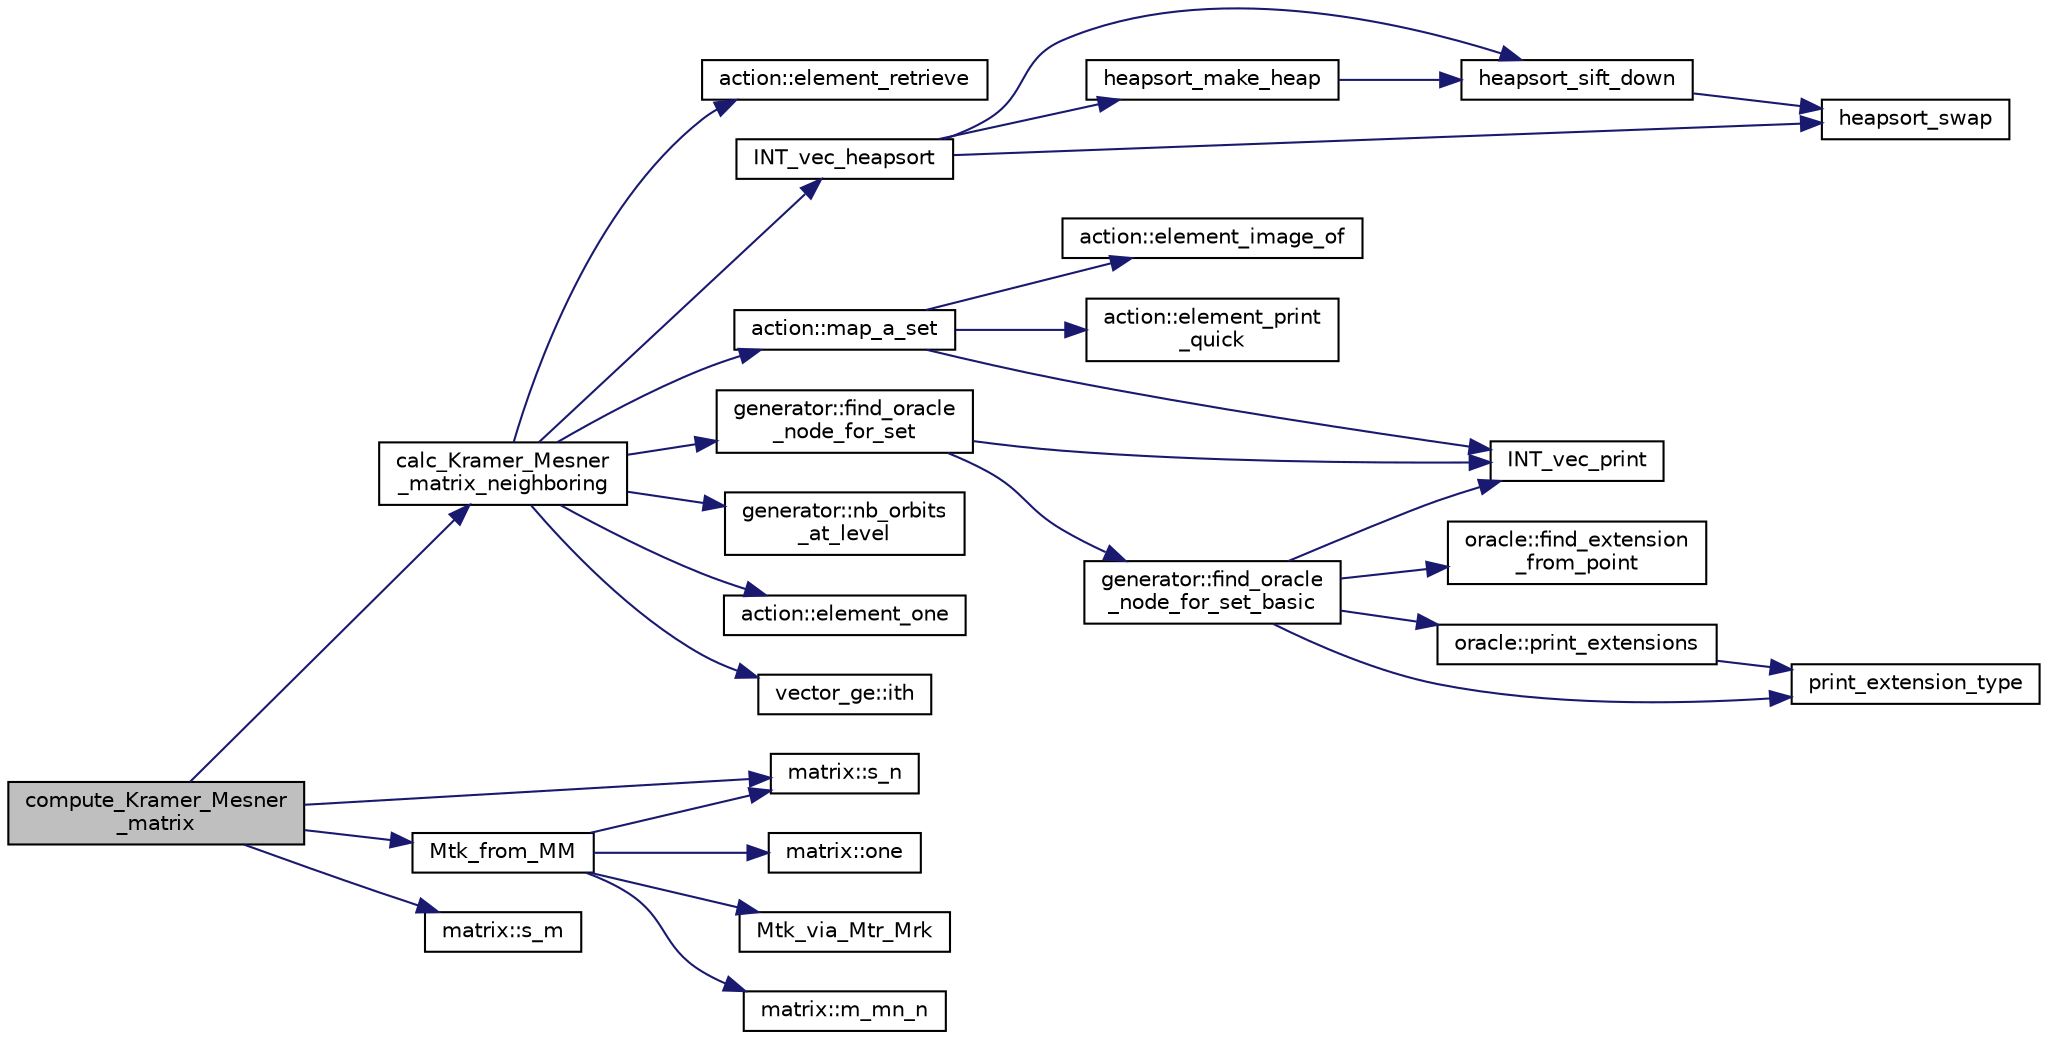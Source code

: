 digraph "compute_Kramer_Mesner_matrix"
{
  edge [fontname="Helvetica",fontsize="10",labelfontname="Helvetica",labelfontsize="10"];
  node [fontname="Helvetica",fontsize="10",shape=record];
  rankdir="LR";
  Node2073 [label="compute_Kramer_Mesner\l_matrix",height=0.2,width=0.4,color="black", fillcolor="grey75", style="filled", fontcolor="black"];
  Node2073 -> Node2074 [color="midnightblue",fontsize="10",style="solid",fontname="Helvetica"];
  Node2074 [label="calc_Kramer_Mesner\l_matrix_neighboring",height=0.2,width=0.4,color="black", fillcolor="white", style="filled",URL="$d3/dfb/discreta__global_8_c.html#a6b625d682466fc26907c21e23a378cf8"];
  Node2074 -> Node2075 [color="midnightblue",fontsize="10",style="solid",fontname="Helvetica"];
  Node2075 [label="generator::nb_orbits\l_at_level",height=0.2,width=0.4,color="black", fillcolor="white", style="filled",URL="$d7/d73/classgenerator.html#a020f3d8378448310d044a4a24fadf301"];
  Node2074 -> Node2076 [color="midnightblue",fontsize="10",style="solid",fontname="Helvetica"];
  Node2076 [label="action::element_one",height=0.2,width=0.4,color="black", fillcolor="white", style="filled",URL="$d2/d86/classaction.html#a780a105daf04d6d1fe7e2f63b3c88e3b"];
  Node2074 -> Node2077 [color="midnightblue",fontsize="10",style="solid",fontname="Helvetica"];
  Node2077 [label="vector_ge::ith",height=0.2,width=0.4,color="black", fillcolor="white", style="filled",URL="$d4/d6e/classvector__ge.html#a1ff002e8b746a9beb119d57dcd4a15ff"];
  Node2074 -> Node2078 [color="midnightblue",fontsize="10",style="solid",fontname="Helvetica"];
  Node2078 [label="action::element_retrieve",height=0.2,width=0.4,color="black", fillcolor="white", style="filled",URL="$d2/d86/classaction.html#ad28f6f8810ffbad64c1490f78e51e2b1"];
  Node2074 -> Node2079 [color="midnightblue",fontsize="10",style="solid",fontname="Helvetica"];
  Node2079 [label="action::map_a_set",height=0.2,width=0.4,color="black", fillcolor="white", style="filled",URL="$d2/d86/classaction.html#a600e542e5aeca2a46f18110e027947e0"];
  Node2079 -> Node2080 [color="midnightblue",fontsize="10",style="solid",fontname="Helvetica"];
  Node2080 [label="action::element_print\l_quick",height=0.2,width=0.4,color="black", fillcolor="white", style="filled",URL="$d2/d86/classaction.html#a4844680cf6750396f76494a28655265b"];
  Node2079 -> Node2081 [color="midnightblue",fontsize="10",style="solid",fontname="Helvetica"];
  Node2081 [label="INT_vec_print",height=0.2,width=0.4,color="black", fillcolor="white", style="filled",URL="$df/dbf/sajeeb_8_c.html#a79a5901af0b47dd0d694109543c027fe"];
  Node2079 -> Node2082 [color="midnightblue",fontsize="10",style="solid",fontname="Helvetica"];
  Node2082 [label="action::element_image_of",height=0.2,width=0.4,color="black", fillcolor="white", style="filled",URL="$d2/d86/classaction.html#ae09559d4537a048fc860f8a74a31393d"];
  Node2074 -> Node2083 [color="midnightblue",fontsize="10",style="solid",fontname="Helvetica"];
  Node2083 [label="INT_vec_heapsort",height=0.2,width=0.4,color="black", fillcolor="white", style="filled",URL="$d5/de2/foundations_2data__structures_2data__structures_8h.html#a3590ad9987f801fbfc94634300182f39"];
  Node2083 -> Node2084 [color="midnightblue",fontsize="10",style="solid",fontname="Helvetica"];
  Node2084 [label="heapsort_make_heap",height=0.2,width=0.4,color="black", fillcolor="white", style="filled",URL="$d4/dd7/sorting_8_c.html#a42f24453d7d77eeb1338ebd1a13cfdbb"];
  Node2084 -> Node2085 [color="midnightblue",fontsize="10",style="solid",fontname="Helvetica"];
  Node2085 [label="heapsort_sift_down",height=0.2,width=0.4,color="black", fillcolor="white", style="filled",URL="$d4/dd7/sorting_8_c.html#a65cbb1a6a3f01f511673705437ddc18b"];
  Node2085 -> Node2086 [color="midnightblue",fontsize="10",style="solid",fontname="Helvetica"];
  Node2086 [label="heapsort_swap",height=0.2,width=0.4,color="black", fillcolor="white", style="filled",URL="$d4/dd7/sorting_8_c.html#a8f048362e6065297b19b6975bcbbfcc6"];
  Node2083 -> Node2086 [color="midnightblue",fontsize="10",style="solid",fontname="Helvetica"];
  Node2083 -> Node2085 [color="midnightblue",fontsize="10",style="solid",fontname="Helvetica"];
  Node2074 -> Node2087 [color="midnightblue",fontsize="10",style="solid",fontname="Helvetica"];
  Node2087 [label="generator::find_oracle\l_node_for_set",height=0.2,width=0.4,color="black", fillcolor="white", style="filled",URL="$d7/d73/classgenerator.html#acdf58f4d0bdb6a88af63cdd5fb5d6bff"];
  Node2087 -> Node2081 [color="midnightblue",fontsize="10",style="solid",fontname="Helvetica"];
  Node2087 -> Node2088 [color="midnightblue",fontsize="10",style="solid",fontname="Helvetica"];
  Node2088 [label="generator::find_oracle\l_node_for_set_basic",height=0.2,width=0.4,color="black", fillcolor="white", style="filled",URL="$d7/d73/classgenerator.html#aef74bcab80fb84791767d56f6cc1464f"];
  Node2088 -> Node2081 [color="midnightblue",fontsize="10",style="solid",fontname="Helvetica"];
  Node2088 -> Node2089 [color="midnightblue",fontsize="10",style="solid",fontname="Helvetica"];
  Node2089 [label="oracle::find_extension\l_from_point",height=0.2,width=0.4,color="black", fillcolor="white", style="filled",URL="$d7/da7/classoracle.html#aa6091b5a2260435d706a61ddc06ad1a4"];
  Node2088 -> Node2090 [color="midnightblue",fontsize="10",style="solid",fontname="Helvetica"];
  Node2090 [label="oracle::print_extensions",height=0.2,width=0.4,color="black", fillcolor="white", style="filled",URL="$d7/da7/classoracle.html#a6ea212ee0158a6c6146d54f79ba0e9f3"];
  Node2090 -> Node2091 [color="midnightblue",fontsize="10",style="solid",fontname="Helvetica"];
  Node2091 [label="print_extension_type",height=0.2,width=0.4,color="black", fillcolor="white", style="filled",URL="$da/d10/other_8h.html#ab39242254c1c0bce13010118473d8c74"];
  Node2088 -> Node2091 [color="midnightblue",fontsize="10",style="solid",fontname="Helvetica"];
  Node2073 -> Node2092 [color="midnightblue",fontsize="10",style="solid",fontname="Helvetica"];
  Node2092 [label="Mtk_from_MM",height=0.2,width=0.4,color="black", fillcolor="white", style="filled",URL="$d3/dfb/discreta__global_8_c.html#afeecbc8a2b22f56f2148e646622f0c1e"];
  Node2092 -> Node2093 [color="midnightblue",fontsize="10",style="solid",fontname="Helvetica"];
  Node2093 [label="matrix::s_n",height=0.2,width=0.4,color="black", fillcolor="white", style="filled",URL="$d1/d8d/classmatrix.html#a35f5321a5615451fdc8be7b953f8ac8b"];
  Node2092 -> Node2094 [color="midnightblue",fontsize="10",style="solid",fontname="Helvetica"];
  Node2094 [label="matrix::m_mn_n",height=0.2,width=0.4,color="black", fillcolor="white", style="filled",URL="$d1/d8d/classmatrix.html#ae9a8cf19bd93428639950725edbd2271"];
  Node2092 -> Node2095 [color="midnightblue",fontsize="10",style="solid",fontname="Helvetica"];
  Node2095 [label="matrix::one",height=0.2,width=0.4,color="black", fillcolor="white", style="filled",URL="$d1/d8d/classmatrix.html#a780b461503be22827c4fdca66f779be1"];
  Node2092 -> Node2096 [color="midnightblue",fontsize="10",style="solid",fontname="Helvetica"];
  Node2096 [label="Mtk_via_Mtr_Mrk",height=0.2,width=0.4,color="black", fillcolor="white", style="filled",URL="$d3/dfb/discreta__global_8_c.html#aa6aacd4c5ccef6b0e0f88c17e428f2b5"];
  Node2073 -> Node2097 [color="midnightblue",fontsize="10",style="solid",fontname="Helvetica"];
  Node2097 [label="matrix::s_m",height=0.2,width=0.4,color="black", fillcolor="white", style="filled",URL="$d1/d8d/classmatrix.html#afeb2e29600e68448b9d1130114b9606f"];
  Node2073 -> Node2093 [color="midnightblue",fontsize="10",style="solid",fontname="Helvetica"];
}
